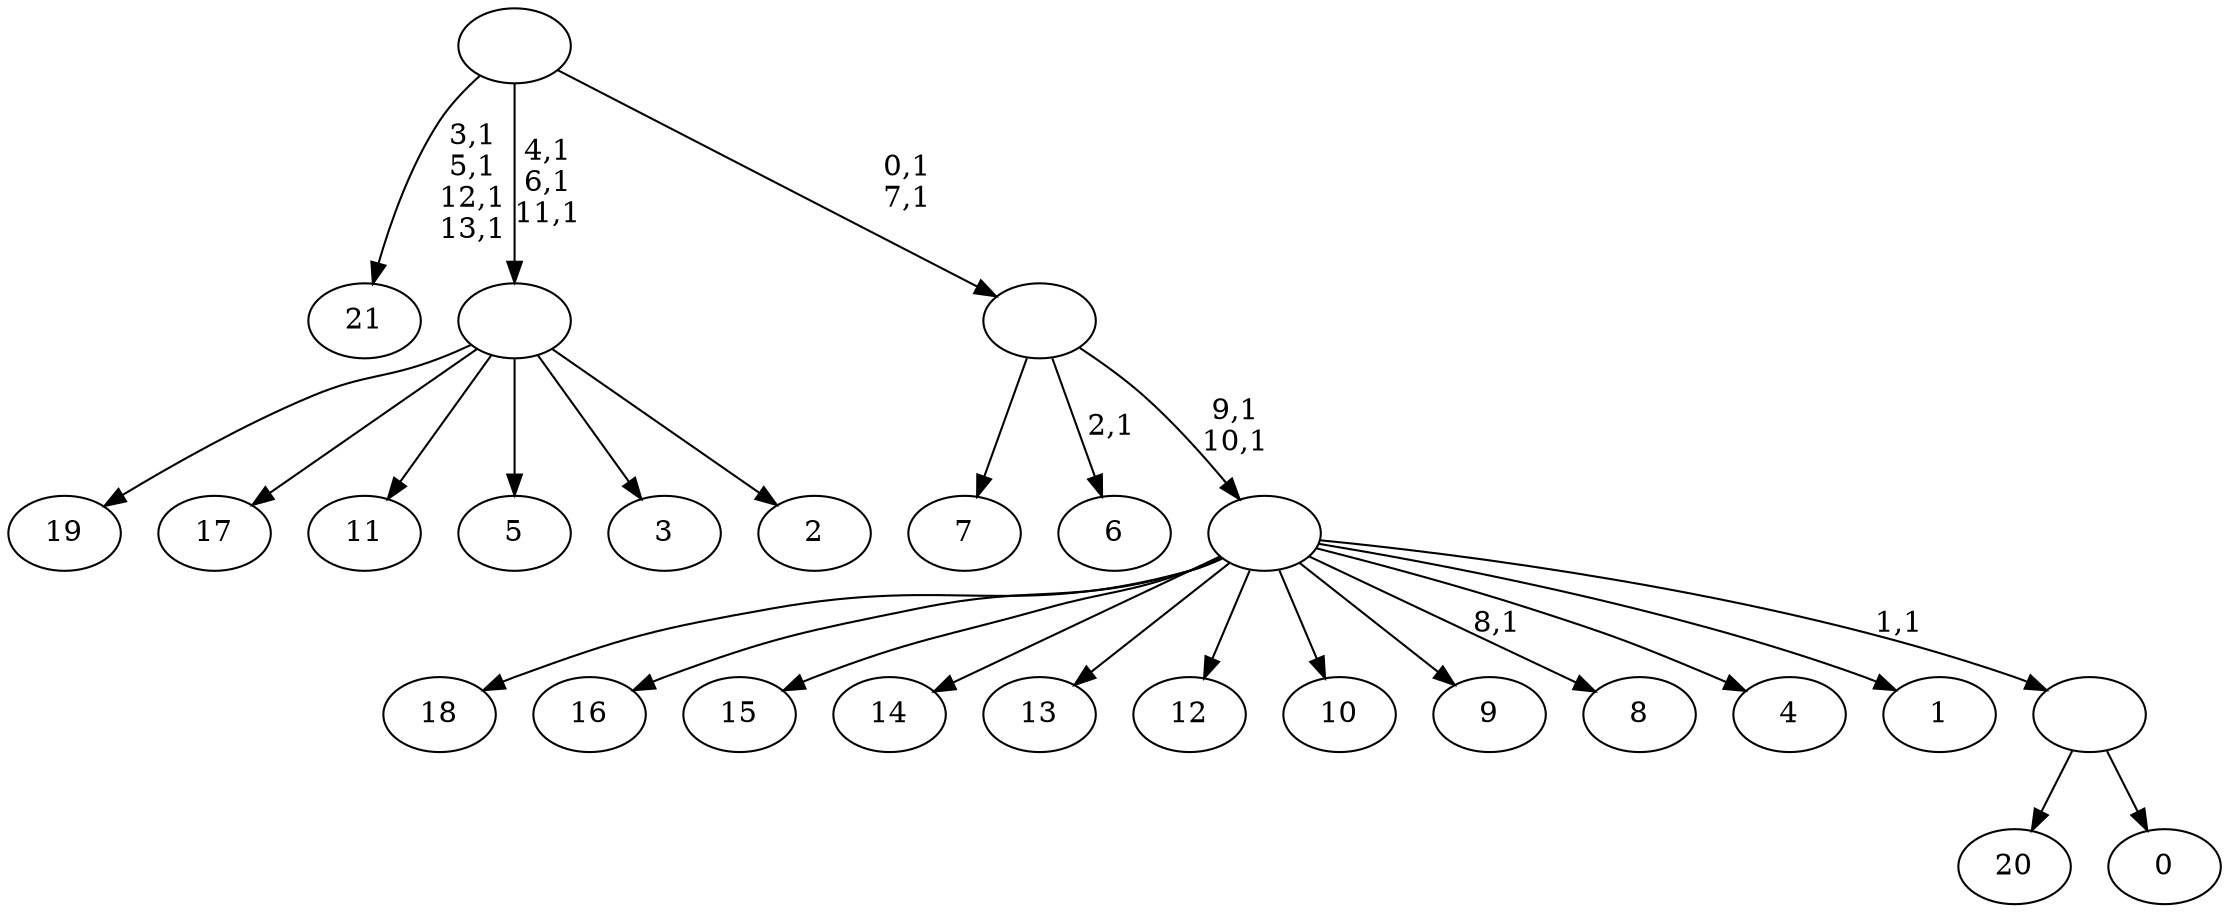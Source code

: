 digraph T {
	36 [label="21"]
	31 [label="20"]
	30 [label="19"]
	29 [label="18"]
	28 [label="17"]
	27 [label="16"]
	26 [label="15"]
	25 [label="14"]
	24 [label="13"]
	23 [label="12"]
	22 [label="11"]
	21 [label="10"]
	20 [label="9"]
	19 [label="8"]
	17 [label="7"]
	16 [label="6"]
	14 [label="5"]
	13 [label="4"]
	12 [label="3"]
	11 [label="2"]
	10 [label=""]
	7 [label="1"]
	6 [label="0"]
	5 [label=""]
	4 [label=""]
	2 [label=""]
	0 [label=""]
	10 -> 30 [label=""]
	10 -> 28 [label=""]
	10 -> 22 [label=""]
	10 -> 14 [label=""]
	10 -> 12 [label=""]
	10 -> 11 [label=""]
	5 -> 31 [label=""]
	5 -> 6 [label=""]
	4 -> 19 [label="8,1"]
	4 -> 29 [label=""]
	4 -> 27 [label=""]
	4 -> 26 [label=""]
	4 -> 25 [label=""]
	4 -> 24 [label=""]
	4 -> 23 [label=""]
	4 -> 21 [label=""]
	4 -> 20 [label=""]
	4 -> 13 [label=""]
	4 -> 7 [label=""]
	4 -> 5 [label="1,1"]
	2 -> 4 [label="9,1\n10,1"]
	2 -> 16 [label="2,1"]
	2 -> 17 [label=""]
	0 -> 2 [label="0,1\n7,1"]
	0 -> 10 [label="4,1\n6,1\n11,1"]
	0 -> 36 [label="3,1\n5,1\n12,1\n13,1"]
}
